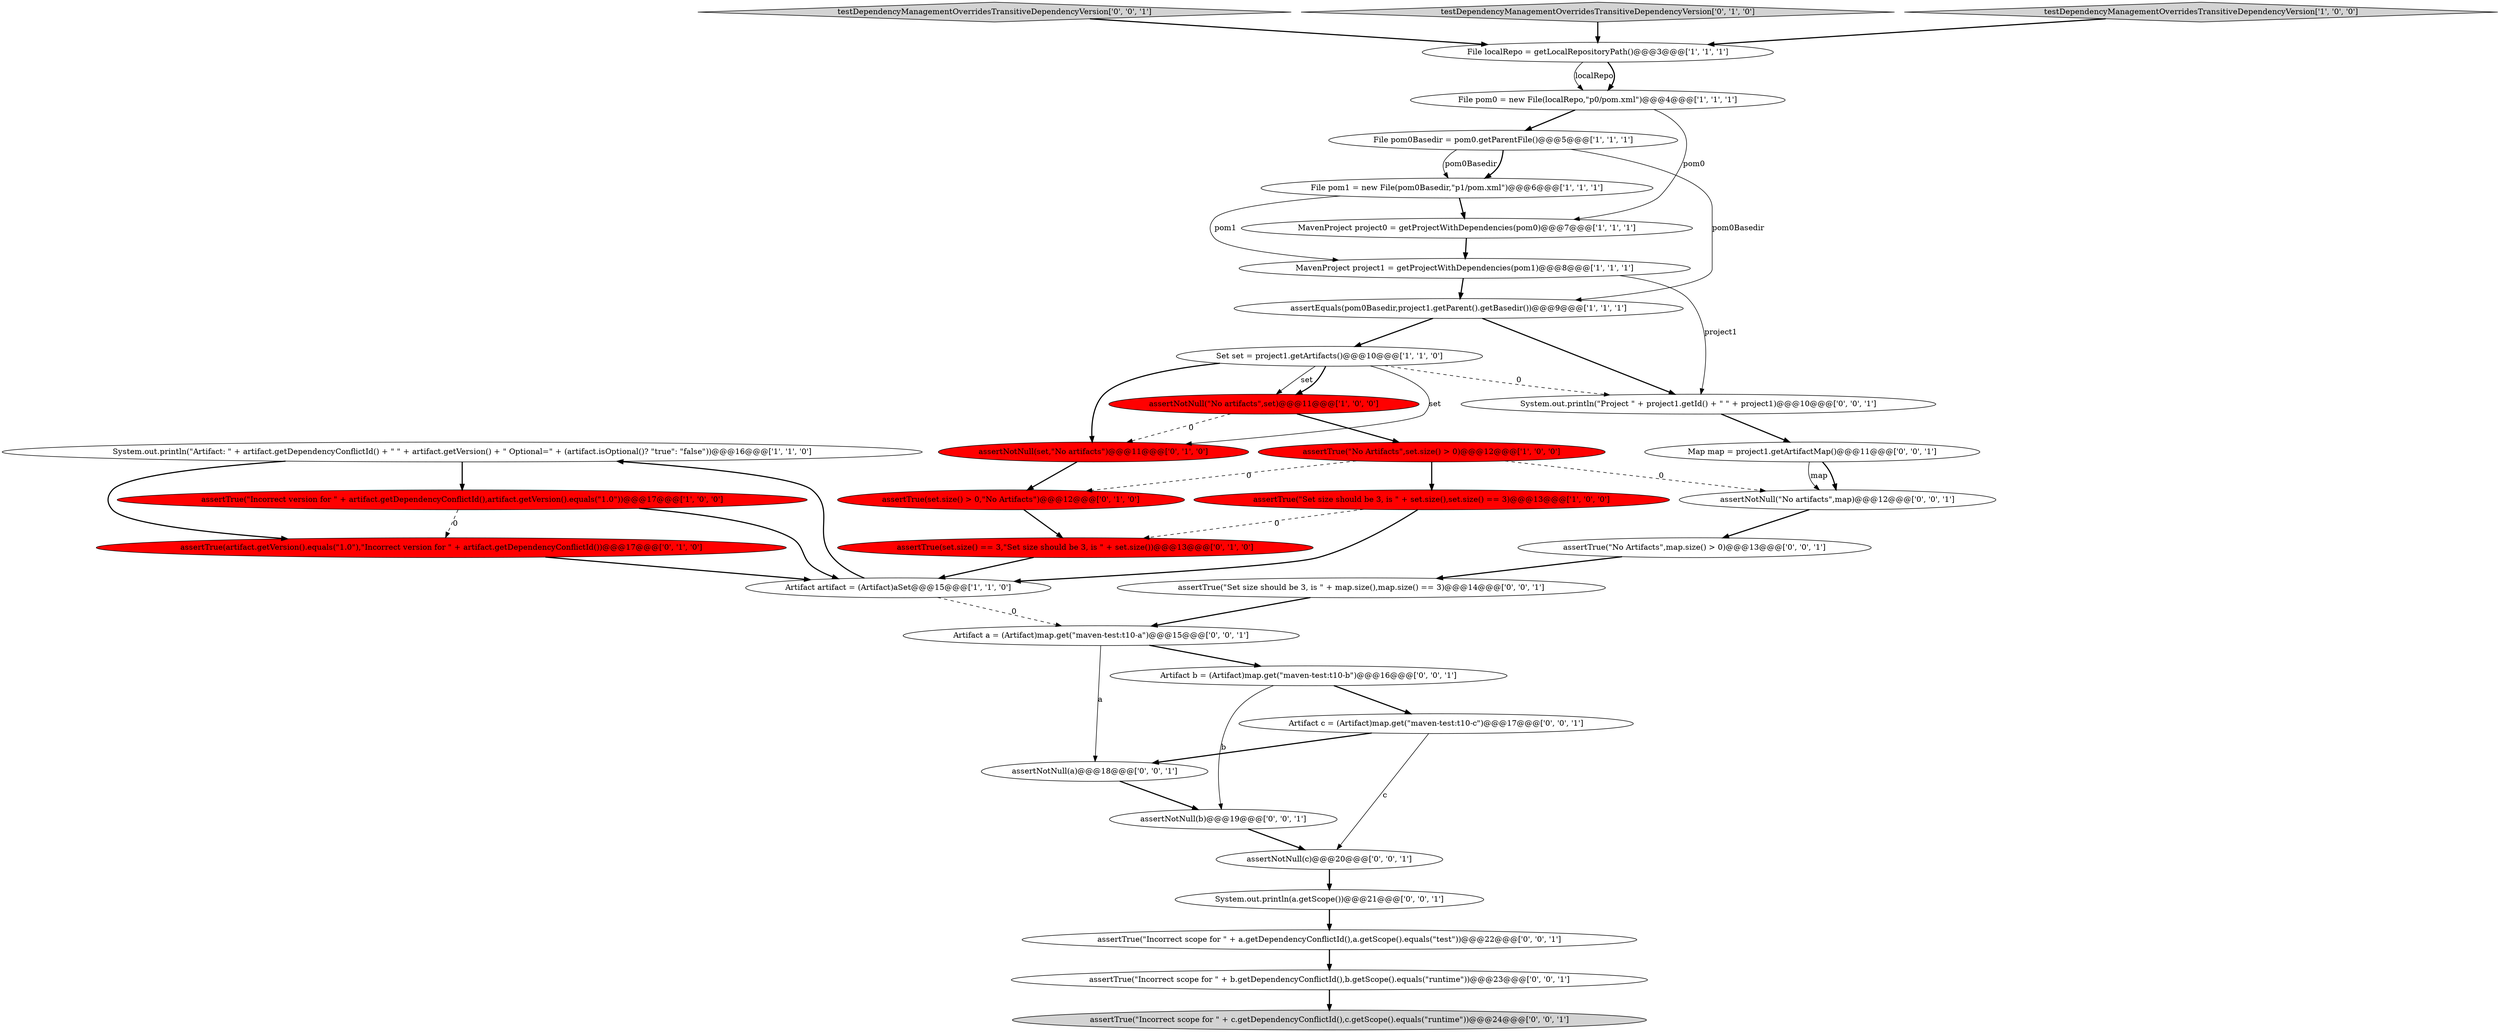 digraph {
13 [style = filled, label = "System.out.println(\"Artifact: \" + artifact.getDependencyConflictId() + \" \" + artifact.getVersion() + \" Optional=\" + (artifact.isOptional()? \"true\": \"false\"))@@@16@@@['1', '1', '0']", fillcolor = white, shape = ellipse image = "AAA0AAABBB1BBB"];
30 [style = filled, label = "assertTrue(\"No Artifacts\",map.size() > 0)@@@13@@@['0', '0', '1']", fillcolor = white, shape = ellipse image = "AAA0AAABBB3BBB"];
4 [style = filled, label = "Artifact artifact = (Artifact)aSet@@@15@@@['1', '1', '0']", fillcolor = white, shape = ellipse image = "AAA0AAABBB1BBB"];
21 [style = filled, label = "assertNotNull(c)@@@20@@@['0', '0', '1']", fillcolor = white, shape = ellipse image = "AAA0AAABBB3BBB"];
28 [style = filled, label = "testDependencyManagementOverridesTransitiveDependencyVersion['0', '0', '1']", fillcolor = lightgray, shape = diamond image = "AAA0AAABBB3BBB"];
14 [style = filled, label = "assertTrue(\"No Artifacts\",set.size() > 0)@@@12@@@['1', '0', '0']", fillcolor = red, shape = ellipse image = "AAA1AAABBB1BBB"];
1 [style = filled, label = "File localRepo = getLocalRepositoryPath()@@@3@@@['1', '1', '1']", fillcolor = white, shape = ellipse image = "AAA0AAABBB1BBB"];
3 [style = filled, label = "assertEquals(pom0Basedir,project1.getParent().getBasedir())@@@9@@@['1', '1', '1']", fillcolor = white, shape = ellipse image = "AAA0AAABBB1BBB"];
22 [style = filled, label = "Artifact c = (Artifact)map.get(\"maven-test:t10-c\")@@@17@@@['0', '0', '1']", fillcolor = white, shape = ellipse image = "AAA0AAABBB3BBB"];
15 [style = filled, label = "assertTrue(artifact.getVersion().equals(\"1.0\"),\"Incorrect version for \" + artifact.getDependencyConflictId())@@@17@@@['0', '1', '0']", fillcolor = red, shape = ellipse image = "AAA1AAABBB2BBB"];
32 [style = filled, label = "assertNotNull(a)@@@18@@@['0', '0', '1']", fillcolor = white, shape = ellipse image = "AAA0AAABBB3BBB"];
35 [style = filled, label = "assertTrue(\"Incorrect scope for \" + b.getDependencyConflictId(),b.getScope().equals(\"runtime\"))@@@23@@@['0', '0', '1']", fillcolor = white, shape = ellipse image = "AAA0AAABBB3BBB"];
31 [style = filled, label = "assertTrue(\"Set size should be 3, is \" + map.size(),map.size() == 3)@@@14@@@['0', '0', '1']", fillcolor = white, shape = ellipse image = "AAA0AAABBB3BBB"];
17 [style = filled, label = "testDependencyManagementOverridesTransitiveDependencyVersion['0', '1', '0']", fillcolor = lightgray, shape = diamond image = "AAA0AAABBB2BBB"];
2 [style = filled, label = "File pom0 = new File(localRepo,\"p0/pom.xml\")@@@4@@@['1', '1', '1']", fillcolor = white, shape = ellipse image = "AAA0AAABBB1BBB"];
16 [style = filled, label = "assertTrue(set.size() > 0,\"No Artifacts\")@@@12@@@['0', '1', '0']", fillcolor = red, shape = ellipse image = "AAA1AAABBB2BBB"];
5 [style = filled, label = "Set set = project1.getArtifacts()@@@10@@@['1', '1', '0']", fillcolor = white, shape = ellipse image = "AAA0AAABBB1BBB"];
0 [style = filled, label = "assertTrue(\"Set size should be 3, is \" + set.size(),set.size() == 3)@@@13@@@['1', '0', '0']", fillcolor = red, shape = ellipse image = "AAA1AAABBB1BBB"];
18 [style = filled, label = "assertTrue(set.size() == 3,\"Set size should be 3, is \" + set.size())@@@13@@@['0', '1', '0']", fillcolor = red, shape = ellipse image = "AAA1AAABBB2BBB"];
23 [style = filled, label = "assertNotNull(b)@@@19@@@['0', '0', '1']", fillcolor = white, shape = ellipse image = "AAA0AAABBB3BBB"];
11 [style = filled, label = "testDependencyManagementOverridesTransitiveDependencyVersion['1', '0', '0']", fillcolor = lightgray, shape = diamond image = "AAA0AAABBB1BBB"];
25 [style = filled, label = "Map map = project1.getArtifactMap()@@@11@@@['0', '0', '1']", fillcolor = white, shape = ellipse image = "AAA0AAABBB3BBB"];
20 [style = filled, label = "System.out.println(a.getScope())@@@21@@@['0', '0', '1']", fillcolor = white, shape = ellipse image = "AAA0AAABBB3BBB"];
6 [style = filled, label = "File pom1 = new File(pom0Basedir,\"p1/pom.xml\")@@@6@@@['1', '1', '1']", fillcolor = white, shape = ellipse image = "AAA0AAABBB1BBB"];
7 [style = filled, label = "assertNotNull(\"No artifacts\",set)@@@11@@@['1', '0', '0']", fillcolor = red, shape = ellipse image = "AAA1AAABBB1BBB"];
33 [style = filled, label = "System.out.println(\"Project \" + project1.getId() + \" \" + project1)@@@10@@@['0', '0', '1']", fillcolor = white, shape = ellipse image = "AAA0AAABBB3BBB"];
26 [style = filled, label = "Artifact a = (Artifact)map.get(\"maven-test:t10-a\")@@@15@@@['0', '0', '1']", fillcolor = white, shape = ellipse image = "AAA0AAABBB3BBB"];
34 [style = filled, label = "assertNotNull(\"No artifacts\",map)@@@12@@@['0', '0', '1']", fillcolor = white, shape = ellipse image = "AAA0AAABBB3BBB"];
12 [style = filled, label = "File pom0Basedir = pom0.getParentFile()@@@5@@@['1', '1', '1']", fillcolor = white, shape = ellipse image = "AAA0AAABBB1BBB"];
10 [style = filled, label = "MavenProject project1 = getProjectWithDependencies(pom1)@@@8@@@['1', '1', '1']", fillcolor = white, shape = ellipse image = "AAA0AAABBB1BBB"];
8 [style = filled, label = "MavenProject project0 = getProjectWithDependencies(pom0)@@@7@@@['1', '1', '1']", fillcolor = white, shape = ellipse image = "AAA0AAABBB1BBB"];
19 [style = filled, label = "assertNotNull(set,\"No artifacts\")@@@11@@@['0', '1', '0']", fillcolor = red, shape = ellipse image = "AAA1AAABBB2BBB"];
9 [style = filled, label = "assertTrue(\"Incorrect version for \" + artifact.getDependencyConflictId(),artifact.getVersion().equals(\"1.0\"))@@@17@@@['1', '0', '0']", fillcolor = red, shape = ellipse image = "AAA1AAABBB1BBB"];
29 [style = filled, label = "Artifact b = (Artifact)map.get(\"maven-test:t10-b\")@@@16@@@['0', '0', '1']", fillcolor = white, shape = ellipse image = "AAA0AAABBB3BBB"];
24 [style = filled, label = "assertTrue(\"Incorrect scope for \" + c.getDependencyConflictId(),c.getScope().equals(\"runtime\"))@@@24@@@['0', '0', '1']", fillcolor = lightgray, shape = ellipse image = "AAA0AAABBB3BBB"];
27 [style = filled, label = "assertTrue(\"Incorrect scope for \" + a.getDependencyConflictId(),a.getScope().equals(\"test\"))@@@22@@@['0', '0', '1']", fillcolor = white, shape = ellipse image = "AAA0AAABBB3BBB"];
1->2 [style = solid, label="localRepo"];
8->10 [style = bold, label=""];
16->18 [style = bold, label=""];
32->23 [style = bold, label=""];
17->1 [style = bold, label=""];
25->34 [style = bold, label=""];
26->32 [style = solid, label="a"];
14->34 [style = dashed, label="0"];
11->1 [style = bold, label=""];
6->10 [style = solid, label="pom1"];
26->29 [style = bold, label=""];
9->4 [style = bold, label=""];
12->3 [style = solid, label="pom0Basedir"];
4->13 [style = bold, label=""];
25->34 [style = solid, label="map"];
12->6 [style = solid, label="pom0Basedir"];
5->19 [style = solid, label="set"];
10->3 [style = bold, label=""];
22->32 [style = bold, label=""];
28->1 [style = bold, label=""];
3->33 [style = bold, label=""];
4->26 [style = dashed, label="0"];
12->6 [style = bold, label=""];
34->30 [style = bold, label=""];
27->35 [style = bold, label=""];
2->12 [style = bold, label=""];
35->24 [style = bold, label=""];
19->16 [style = bold, label=""];
20->27 [style = bold, label=""];
7->14 [style = bold, label=""];
5->19 [style = bold, label=""];
10->33 [style = solid, label="project1"];
31->26 [style = bold, label=""];
3->5 [style = bold, label=""];
2->8 [style = solid, label="pom0"];
21->20 [style = bold, label=""];
18->4 [style = bold, label=""];
14->0 [style = bold, label=""];
23->21 [style = bold, label=""];
33->25 [style = bold, label=""];
0->4 [style = bold, label=""];
5->7 [style = solid, label="set"];
30->31 [style = bold, label=""];
7->19 [style = dashed, label="0"];
6->8 [style = bold, label=""];
15->4 [style = bold, label=""];
5->33 [style = dashed, label="0"];
0->18 [style = dashed, label="0"];
5->7 [style = bold, label=""];
1->2 [style = bold, label=""];
13->9 [style = bold, label=""];
13->15 [style = bold, label=""];
29->22 [style = bold, label=""];
22->21 [style = solid, label="c"];
14->16 [style = dashed, label="0"];
29->23 [style = solid, label="b"];
9->15 [style = dashed, label="0"];
}
